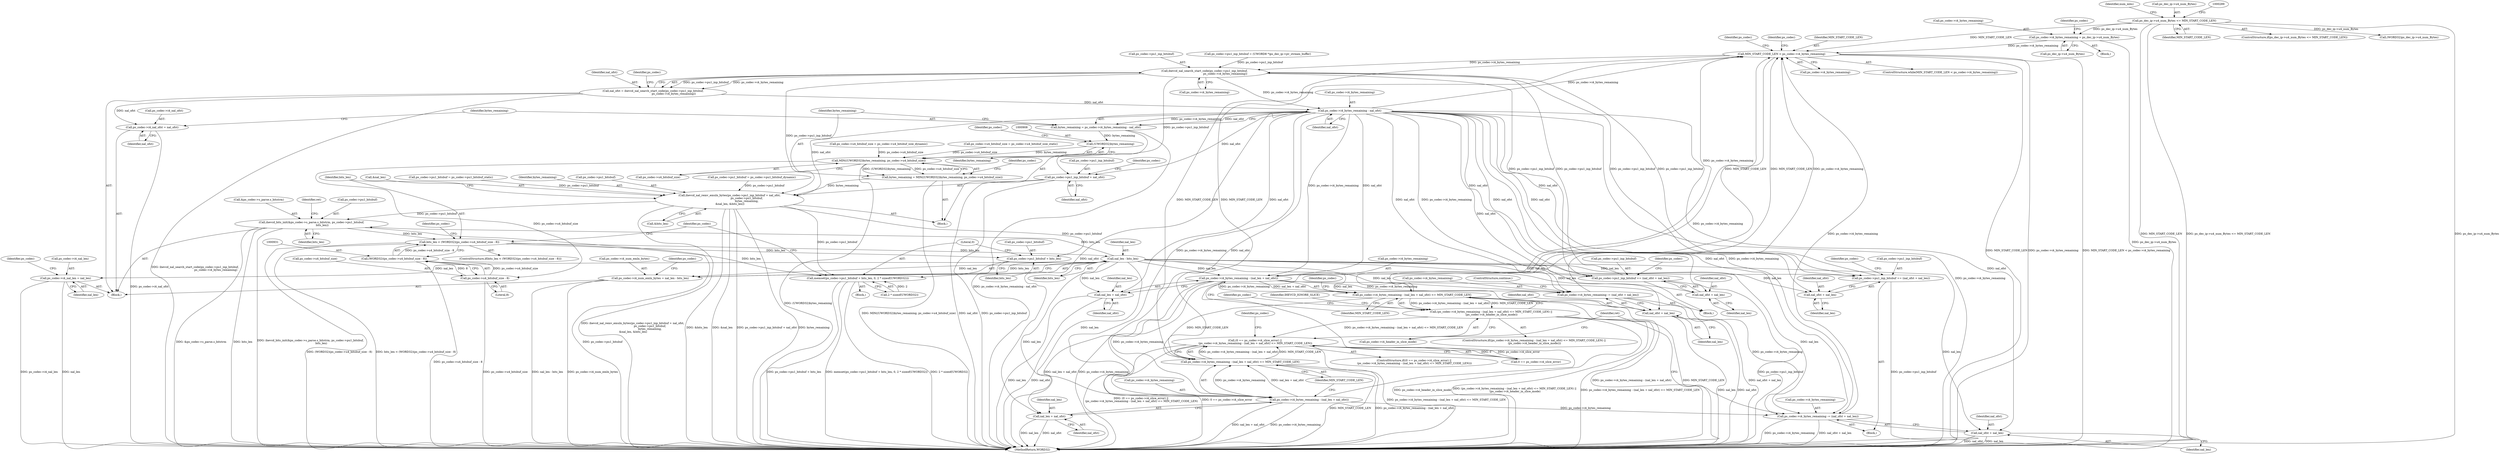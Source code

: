 digraph "0_Android_a33f6725d7e9f92330f995ce2dcf4faa33f6433f@API" {
"1000735" [label="(Call,ps_codec->i4_bytes_remaining = ps_dec_ip->u4_num_Bytes)"];
"1000280" [label="(Call,ps_dec_ip->u4_num_Bytes <= MIN_START_CODE_LEN)"];
"1000783" [label="(Call,MIN_START_CODE_LEN < ps_codec->i4_bytes_remaining)"];
"1000883" [label="(Call,ihevcd_nal_search_start_code(ps_codec->pu1_inp_bitsbuf,\n                                                ps_codec->i4_bytes_remaining))"];
"1000881" [label="(Call,nal_ofst = ihevcd_nal_search_start_code(ps_codec->pu1_inp_bitsbuf,\n                                                ps_codec->i4_bytes_remaining))"];
"1000890" [label="(Call,ps_codec->i4_nal_ofst = nal_ofst)"];
"1000899" [label="(Call,ps_codec->i4_bytes_remaining - nal_ofst)"];
"1000897" [label="(Call,bytes_remaining = ps_codec->i4_bytes_remaining - nal_ofst)"];
"1000907" [label="(Call,(UWORD32)bytes_remaining)"];
"1000906" [label="(Call,MIN((UWORD32)bytes_remaining, ps_codec->u4_bitsbuf_size))"];
"1000904" [label="(Call,bytes_remaining = MIN((UWORD32)bytes_remaining, ps_codec->u4_bitsbuf_size))"];
"1000913" [label="(Call,ihevcd_nal_remv_emuln_bytes(ps_codec->pu1_inp_bitsbuf + nal_ofst,\n                                        ps_codec->pu1_bitsbuf,\n                                        bytes_remaining,\n &nal_len, &bits_len))"];
"1000938" [label="(Call,memset(ps_codec->pu1_bitsbuf + bits_len, 0, 2 * sizeof(UWORD32)))"];
"1000939" [label="(Call,ps_codec->pu1_bitsbuf + bits_len)"];
"1000961" [label="(Call,ihevcd_bits_init(&ps_codec->s_parse.s_bitstrm, ps_codec->pu1_bitsbuf,\n                         bits_len))"];
"1000928" [label="(Call,bits_len < (WORD32)(ps_codec->u4_bitsbuf_size - 8))"];
"1000953" [label="(Call,nal_len - bits_len)"];
"1000949" [label="(Call,ps_codec->i4_num_emln_bytes = nal_len - bits_len)"];
"1000956" [label="(Call,ps_codec->i4_nal_len = nal_len)"];
"1000998" [label="(Call,ps_codec->i4_bytes_remaining - (nal_len + nal_ofst))"];
"1000997" [label="(Call,ps_codec->i4_bytes_remaining - (nal_len + nal_ofst) <= MIN_START_CODE_LEN)"];
"1000996" [label="(Call,(ps_codec->i4_bytes_remaining - (nal_len + nal_ofst) <= MIN_START_CODE_LEN) ||\n (ps_codec->i4_header_in_slice_mode))"];
"1001124" [label="(Call,(0 == ps_codec->i4_slice_error) ||\n (ps_codec->i4_bytes_remaining - (nal_len + nal_ofst) <= MIN_START_CODE_LEN))"];
"1001130" [label="(Call,ps_codec->i4_bytes_remaining - (nal_len + nal_ofst) <= MIN_START_CODE_LEN)"];
"1001100" [label="(Call,ps_codec->i4_bytes_remaining -= (nal_ofst + nal_len))"];
"1001131" [label="(Call,ps_codec->i4_bytes_remaining - (nal_len + nal_ofst))"];
"1001147" [label="(Call,ps_codec->i4_bytes_remaining -= (nal_ofst + nal_len))"];
"1001002" [label="(Call,nal_len + nal_ofst)"];
"1001093" [label="(Call,ps_codec->pu1_inp_bitsbuf += (nal_ofst + nal_len))"];
"1001097" [label="(Call,nal_ofst + nal_len)"];
"1001104" [label="(Call,nal_ofst + nal_len)"];
"1001135" [label="(Call,nal_len + nal_ofst)"];
"1001140" [label="(Call,ps_codec->pu1_inp_bitsbuf += (nal_ofst + nal_len))"];
"1001144" [label="(Call,nal_ofst + nal_len)"];
"1001151" [label="(Call,nal_ofst + nal_len)"];
"1000932" [label="(Call,ps_codec->u4_bitsbuf_size - 8)"];
"1000930" [label="(Call,(WORD32)(ps_codec->u4_bitsbuf_size - 8))"];
"1000914" [label="(Call,ps_codec->pu1_inp_bitsbuf + nal_ofst)"];
"1001093" [label="(Call,ps_codec->pu1_inp_bitsbuf += (nal_ofst + nal_len))"];
"1001138" [label="(Identifier,MIN_START_CODE_LEN)"];
"1000911" [label="(Identifier,ps_codec)"];
"1000936" [label="(Literal,8)"];
"1001140" [label="(Call,ps_codec->pu1_inp_bitsbuf += (nal_ofst + nal_len))"];
"1001003" [label="(Identifier,nal_len)"];
"1000961" [label="(Call,ihevcd_bits_init(&ps_codec->s_parse.s_bitstrm, ps_codec->pu1_bitsbuf,\n                         bits_len))"];
"1000916" [label="(Identifier,ps_codec)"];
"1000943" [label="(Identifier,bits_len)"];
"1000783" [label="(Call,MIN_START_CODE_LEN < ps_codec->i4_bytes_remaining)"];
"1000995" [label="(ControlStructure,if((ps_codec->i4_bytes_remaining - (nal_len + nal_ofst) <= MIN_START_CODE_LEN) ||\n (ps_codec->i4_header_in_slice_mode)))"];
"1001005" [label="(Identifier,MIN_START_CODE_LEN)"];
"1001149" [label="(Identifier,ps_codec)"];
"1001131" [label="(Call,ps_codec->i4_bytes_remaining - (nal_len + nal_ofst))"];
"1000900" [label="(Call,ps_codec->i4_bytes_remaining)"];
"1001145" [label="(Identifier,nal_ofst)"];
"1001144" [label="(Call,nal_ofst + nal_len)"];
"1001101" [label="(Call,ps_codec->i4_bytes_remaining)"];
"1001123" [label="(ControlStructure,if((0 == ps_codec->i4_slice_error) ||\n (ps_codec->i4_bytes_remaining - (nal_len + nal_ofst) <= MIN_START_CODE_LEN)))"];
"1000973" [label="(Identifier,ret)"];
"1000971" [label="(Identifier,bits_len)"];
"1001153" [label="(Identifier,nal_len)"];
"1000788" [label="(Block,)"];
"1000950" [label="(Call,ps_codec->i4_num_emln_bytes)"];
"1001100" [label="(Call,ps_codec->i4_bytes_remaining -= (nal_ofst + nal_len))"];
"1000739" [label="(Call,ps_dec_ip->u4_num_Bytes)"];
"1000284" [label="(Identifier,MIN_START_CODE_LEN)"];
"1000884" [label="(Call,ps_codec->pu1_inp_bitsbuf)"];
"1001124" [label="(Call,(0 == ps_codec->i4_slice_error) ||\n (ps_codec->i4_bytes_remaining - (nal_len + nal_ofst) <= MIN_START_CODE_LEN))"];
"1001107" [label="(ControlStructure,continue;)"];
"1000953" [label="(Call,nal_len - bits_len)"];
"1000736" [label="(Call,ps_codec->i4_bytes_remaining)"];
"1000785" [label="(Call,ps_codec->i4_bytes_remaining)"];
"1001094" [label="(Call,ps_codec->pu1_inp_bitsbuf)"];
"1000939" [label="(Call,ps_codec->pu1_bitsbuf + bits_len)"];
"1000968" [label="(Call,ps_codec->pu1_bitsbuf)"];
"1000891" [label="(Call,ps_codec->i4_nal_ofst)"];
"1000883" [label="(Call,ihevcd_nal_search_start_code(ps_codec->pu1_inp_bitsbuf,\n                                                ps_codec->i4_bytes_remaining))"];
"1000905" [label="(Identifier,bytes_remaining)"];
"1000933" [label="(Call,ps_codec->u4_bitsbuf_size)"];
"1001125" [label="(Call,0 == ps_codec->i4_slice_error)"];
"1001098" [label="(Identifier,nal_ofst)"];
"1000279" [label="(ControlStructure,if(ps_dec_ip->u4_num_Bytes <= MIN_START_CODE_LEN))"];
"1000919" [label="(Call,ps_codec->pu1_bitsbuf)"];
"1000851" [label="(Call,ps_codec->pu1_bitsbuf = ps_codec->pu1_bitsbuf_dynamic)"];
"1001148" [label="(Call,ps_codec->i4_bytes_remaining)"];
"1001142" [label="(Identifier,ps_codec)"];
"1000998" [label="(Call,ps_codec->i4_bytes_remaining - (nal_len + nal_ofst))"];
"1000742" [label="(Call,ps_codec->pu1_inp_bitsbuf = (UWORD8 *)ps_dec_ip->pv_stream_buffer)"];
"1000895" [label="(Block,)"];
"1001141" [label="(Call,ps_codec->pu1_inp_bitsbuf)"];
"1001147" [label="(Call,ps_codec->i4_bytes_remaining -= (nal_ofst + nal_len))"];
"1000874" [label="(Call,ps_codec->u4_bitsbuf_size = ps_codec->u4_bitsbuf_size_static)"];
"1000906" [label="(Call,MIN((UWORD32)bytes_remaining, ps_codec->u4_bitsbuf_size))"];
"1000784" [label="(Identifier,MIN_START_CODE_LEN)"];
"1000944" [label="(Literal,0)"];
"1000915" [label="(Call,ps_codec->pu1_inp_bitsbuf)"];
"1001156" [label="(Identifier,ret)"];
"1001014" [label="(Identifier,ps_codec)"];
"1001132" [label="(Call,ps_codec->i4_bytes_remaining)"];
"1000945" [label="(Call,2 * sizeof(UWORD32))"];
"1001002" [label="(Call,nal_len + nal_ofst)"];
"1001219" [label="(Identifier,ps_codec)"];
"1000882" [label="(Identifier,nal_ofst)"];
"1000941" [label="(Identifier,ps_codec)"];
"1001106" [label="(Identifier,nal_len)"];
"1001007" [label="(Identifier,ps_codec)"];
"1000920" [label="(Identifier,ps_codec)"];
"1000892" [label="(Identifier,ps_codec)"];
"1000929" [label="(Identifier,bits_len)"];
"1000928" [label="(Call,bits_len < (WORD32)(ps_codec->u4_bitsbuf_size - 8))"];
"1000957" [label="(Call,ps_codec->i4_nal_len)"];
"1000997" [label="(Call,ps_codec->i4_bytes_remaining - (nal_len + nal_ofst) <= MIN_START_CODE_LEN)"];
"1000925" [label="(Call,&bits_len)"];
"1000923" [label="(Call,&nal_len)"];
"1000324" [label="(Identifier,num_mbs)"];
"1000867" [label="(Call,ps_codec->pu1_bitsbuf = ps_codec->pu1_bitsbuf_static)"];
"1000927" [label="(ControlStructure,if(bits_len < (WORD32)(ps_codec->u4_bitsbuf_size - 8)))"];
"1001075" [label="(Identifier,IHEVCD_IGNORE_SLICE)"];
"1000918" [label="(Identifier,nal_ofst)"];
"1001130" [label="(Call,ps_codec->i4_bytes_remaining - (nal_len + nal_ofst) <= MIN_START_CODE_LEN)"];
"1001135" [label="(Call,nal_len + nal_ofst)"];
"1000288" [label="(Call,(WORD32)ps_dec_ip->u4_num_Bytes)"];
"1000914" [label="(Call,ps_codec->pu1_inp_bitsbuf + nal_ofst)"];
"1000897" [label="(Call,bytes_remaining = ps_codec->i4_bytes_remaining - nal_ofst)"];
"1001104" [label="(Call,nal_ofst + nal_len)"];
"1001906" [label="(MethodReturn,WORD32)"];
"1000958" [label="(Identifier,ps_codec)"];
"1001139" [label="(Block,)"];
"1001097" [label="(Call,nal_ofst + nal_len)"];
"1001152" [label="(Identifier,nal_ofst)"];
"1000899" [label="(Call,ps_codec->i4_bytes_remaining - nal_ofst)"];
"1000922" [label="(Identifier,bytes_remaining)"];
"1000904" [label="(Call,bytes_remaining = MIN((UWORD32)bytes_remaining, ps_codec->u4_bitsbuf_size))"];
"1001151" [label="(Call,nal_ofst + nal_len)"];
"1000782" [label="(ControlStructure,while(MIN_START_CODE_LEN < ps_codec->i4_bytes_remaining))"];
"1000909" [label="(Identifier,bytes_remaining)"];
"1000940" [label="(Call,ps_codec->pu1_bitsbuf)"];
"1000881" [label="(Call,nal_ofst = ihevcd_nal_search_start_code(ps_codec->pu1_inp_bitsbuf,\n                                                ps_codec->i4_bytes_remaining))"];
"1000960" [label="(Identifier,nal_len)"];
"1000955" [label="(Identifier,bits_len)"];
"1000887" [label="(Call,ps_codec->i4_bytes_remaining)"];
"1000903" [label="(Identifier,nal_ofst)"];
"1001146" [label="(Identifier,nal_len)"];
"1000280" [label="(Call,ps_dec_ip->u4_num_Bytes <= MIN_START_CODE_LEN)"];
"1000898" [label="(Identifier,bytes_remaining)"];
"1000858" [label="(Call,ps_codec->u4_bitsbuf_size = ps_codec->u4_bitsbuf_size_dynamic)"];
"1000996" [label="(Call,(ps_codec->i4_bytes_remaining - (nal_len + nal_ofst) <= MIN_START_CODE_LEN) ||\n (ps_codec->i4_header_in_slice_mode))"];
"1000965" [label="(Identifier,ps_codec)"];
"1000144" [label="(Block,)"];
"1000913" [label="(Call,ihevcd_nal_remv_emuln_bytes(ps_codec->pu1_inp_bitsbuf + nal_ofst,\n                                        ps_codec->pu1_bitsbuf,\n                                        bytes_remaining,\n &nal_len, &bits_len))"];
"1001004" [label="(Identifier,nal_ofst)"];
"1000890" [label="(Call,ps_codec->i4_nal_ofst = nal_ofst)"];
"1001102" [label="(Identifier,ps_codec)"];
"1001077" [label="(Block,)"];
"1000932" [label="(Call,ps_codec->u4_bitsbuf_size - 8)"];
"1001136" [label="(Identifier,nal_len)"];
"1000999" [label="(Call,ps_codec->i4_bytes_remaining)"];
"1001006" [label="(Call,ps_codec->i4_header_in_slice_mode)"];
"1000949" [label="(Call,ps_codec->i4_num_emln_bytes = nal_len - bits_len)"];
"1001137" [label="(Identifier,nal_ofst)"];
"1000954" [label="(Identifier,nal_len)"];
"1000956" [label="(Call,ps_codec->i4_nal_len = nal_len)"];
"1000930" [label="(Call,(WORD32)(ps_codec->u4_bitsbuf_size - 8))"];
"1001099" [label="(Identifier,nal_len)"];
"1000894" [label="(Identifier,nal_ofst)"];
"1000735" [label="(Call,ps_codec->i4_bytes_remaining = ps_dec_ip->u4_num_Bytes)"];
"1000962" [label="(Call,&ps_codec->s_parse.s_bitstrm)"];
"1000938" [label="(Call,memset(ps_codec->pu1_bitsbuf + bits_len, 0, 2 * sizeof(UWORD32)))"];
"1000951" [label="(Identifier,ps_codec)"];
"1000281" [label="(Call,ps_dec_ip->u4_num_Bytes)"];
"1000794" [label="(Identifier,ps_codec)"];
"1001105" [label="(Identifier,nal_ofst)"];
"1000910" [label="(Call,ps_codec->u4_bitsbuf_size)"];
"1000937" [label="(Block,)"];
"1000744" [label="(Identifier,ps_codec)"];
"1000907" [label="(Call,(UWORD32)bytes_remaining)"];
"1000735" -> "1000144"  [label="AST: "];
"1000735" -> "1000739"  [label="CFG: "];
"1000736" -> "1000735"  [label="AST: "];
"1000739" -> "1000735"  [label="AST: "];
"1000744" -> "1000735"  [label="CFG: "];
"1000735" -> "1001906"  [label="DDG: ps_dec_ip->u4_num_Bytes"];
"1000280" -> "1000735"  [label="DDG: ps_dec_ip->u4_num_Bytes"];
"1000735" -> "1000783"  [label="DDG: ps_codec->i4_bytes_remaining"];
"1000280" -> "1000279"  [label="AST: "];
"1000280" -> "1000284"  [label="CFG: "];
"1000281" -> "1000280"  [label="AST: "];
"1000284" -> "1000280"  [label="AST: "];
"1000289" -> "1000280"  [label="CFG: "];
"1000324" -> "1000280"  [label="CFG: "];
"1000280" -> "1001906"  [label="DDG: MIN_START_CODE_LEN"];
"1000280" -> "1001906"  [label="DDG: ps_dec_ip->u4_num_Bytes <= MIN_START_CODE_LEN"];
"1000280" -> "1001906"  [label="DDG: ps_dec_ip->u4_num_Bytes"];
"1000280" -> "1000288"  [label="DDG: ps_dec_ip->u4_num_Bytes"];
"1000280" -> "1000783"  [label="DDG: MIN_START_CODE_LEN"];
"1000783" -> "1000782"  [label="AST: "];
"1000783" -> "1000785"  [label="CFG: "];
"1000784" -> "1000783"  [label="AST: "];
"1000785" -> "1000783"  [label="AST: "];
"1000794" -> "1000783"  [label="CFG: "];
"1001219" -> "1000783"  [label="CFG: "];
"1000783" -> "1001906"  [label="DDG: ps_codec->i4_bytes_remaining"];
"1000783" -> "1001906"  [label="DDG: MIN_START_CODE_LEN < ps_codec->i4_bytes_remaining"];
"1000783" -> "1001906"  [label="DDG: MIN_START_CODE_LEN"];
"1001130" -> "1000783"  [label="DDG: MIN_START_CODE_LEN"];
"1000997" -> "1000783"  [label="DDG: MIN_START_CODE_LEN"];
"1001147" -> "1000783"  [label="DDG: ps_codec->i4_bytes_remaining"];
"1000998" -> "1000783"  [label="DDG: ps_codec->i4_bytes_remaining"];
"1000899" -> "1000783"  [label="DDG: ps_codec->i4_bytes_remaining"];
"1001131" -> "1000783"  [label="DDG: ps_codec->i4_bytes_remaining"];
"1001100" -> "1000783"  [label="DDG: ps_codec->i4_bytes_remaining"];
"1000783" -> "1000883"  [label="DDG: ps_codec->i4_bytes_remaining"];
"1000783" -> "1000997"  [label="DDG: MIN_START_CODE_LEN"];
"1000783" -> "1001130"  [label="DDG: MIN_START_CODE_LEN"];
"1000883" -> "1000881"  [label="AST: "];
"1000883" -> "1000887"  [label="CFG: "];
"1000884" -> "1000883"  [label="AST: "];
"1000887" -> "1000883"  [label="AST: "];
"1000881" -> "1000883"  [label="CFG: "];
"1000883" -> "1000881"  [label="DDG: ps_codec->pu1_inp_bitsbuf"];
"1000883" -> "1000881"  [label="DDG: ps_codec->i4_bytes_remaining"];
"1001093" -> "1000883"  [label="DDG: ps_codec->pu1_inp_bitsbuf"];
"1000742" -> "1000883"  [label="DDG: ps_codec->pu1_inp_bitsbuf"];
"1001140" -> "1000883"  [label="DDG: ps_codec->pu1_inp_bitsbuf"];
"1000883" -> "1000899"  [label="DDG: ps_codec->i4_bytes_remaining"];
"1000883" -> "1000913"  [label="DDG: ps_codec->pu1_inp_bitsbuf"];
"1000883" -> "1000914"  [label="DDG: ps_codec->pu1_inp_bitsbuf"];
"1000883" -> "1001093"  [label="DDG: ps_codec->pu1_inp_bitsbuf"];
"1000883" -> "1001140"  [label="DDG: ps_codec->pu1_inp_bitsbuf"];
"1000881" -> "1000788"  [label="AST: "];
"1000882" -> "1000881"  [label="AST: "];
"1000892" -> "1000881"  [label="CFG: "];
"1000881" -> "1001906"  [label="DDG: ihevcd_nal_search_start_code(ps_codec->pu1_inp_bitsbuf,\n                                                ps_codec->i4_bytes_remaining)"];
"1000881" -> "1000890"  [label="DDG: nal_ofst"];
"1000881" -> "1000899"  [label="DDG: nal_ofst"];
"1000890" -> "1000788"  [label="AST: "];
"1000890" -> "1000894"  [label="CFG: "];
"1000891" -> "1000890"  [label="AST: "];
"1000894" -> "1000890"  [label="AST: "];
"1000898" -> "1000890"  [label="CFG: "];
"1000890" -> "1001906"  [label="DDG: ps_codec->i4_nal_ofst"];
"1000899" -> "1000897"  [label="AST: "];
"1000899" -> "1000903"  [label="CFG: "];
"1000900" -> "1000899"  [label="AST: "];
"1000903" -> "1000899"  [label="AST: "];
"1000897" -> "1000899"  [label="CFG: "];
"1000899" -> "1001906"  [label="DDG: ps_codec->i4_bytes_remaining"];
"1000899" -> "1000897"  [label="DDG: ps_codec->i4_bytes_remaining"];
"1000899" -> "1000897"  [label="DDG: nal_ofst"];
"1000899" -> "1000913"  [label="DDG: nal_ofst"];
"1000899" -> "1000914"  [label="DDG: nal_ofst"];
"1000899" -> "1000998"  [label="DDG: ps_codec->i4_bytes_remaining"];
"1000899" -> "1000998"  [label="DDG: nal_ofst"];
"1000899" -> "1001002"  [label="DDG: nal_ofst"];
"1000899" -> "1001093"  [label="DDG: nal_ofst"];
"1000899" -> "1001097"  [label="DDG: nal_ofst"];
"1000899" -> "1001100"  [label="DDG: nal_ofst"];
"1000899" -> "1001100"  [label="DDG: ps_codec->i4_bytes_remaining"];
"1000899" -> "1001104"  [label="DDG: nal_ofst"];
"1000899" -> "1001131"  [label="DDG: ps_codec->i4_bytes_remaining"];
"1000899" -> "1001131"  [label="DDG: nal_ofst"];
"1000899" -> "1001135"  [label="DDG: nal_ofst"];
"1000899" -> "1001140"  [label="DDG: nal_ofst"];
"1000899" -> "1001144"  [label="DDG: nal_ofst"];
"1000899" -> "1001147"  [label="DDG: nal_ofst"];
"1000899" -> "1001147"  [label="DDG: ps_codec->i4_bytes_remaining"];
"1000899" -> "1001151"  [label="DDG: nal_ofst"];
"1000897" -> "1000895"  [label="AST: "];
"1000898" -> "1000897"  [label="AST: "];
"1000905" -> "1000897"  [label="CFG: "];
"1000897" -> "1001906"  [label="DDG: ps_codec->i4_bytes_remaining - nal_ofst"];
"1000897" -> "1000907"  [label="DDG: bytes_remaining"];
"1000907" -> "1000906"  [label="AST: "];
"1000907" -> "1000909"  [label="CFG: "];
"1000908" -> "1000907"  [label="AST: "];
"1000909" -> "1000907"  [label="AST: "];
"1000911" -> "1000907"  [label="CFG: "];
"1000907" -> "1000906"  [label="DDG: bytes_remaining"];
"1000906" -> "1000904"  [label="AST: "];
"1000906" -> "1000910"  [label="CFG: "];
"1000910" -> "1000906"  [label="AST: "];
"1000904" -> "1000906"  [label="CFG: "];
"1000906" -> "1001906"  [label="DDG: (UWORD32)bytes_remaining"];
"1000906" -> "1000904"  [label="DDG: (UWORD32)bytes_remaining"];
"1000906" -> "1000904"  [label="DDG: ps_codec->u4_bitsbuf_size"];
"1000858" -> "1000906"  [label="DDG: ps_codec->u4_bitsbuf_size"];
"1000874" -> "1000906"  [label="DDG: ps_codec->u4_bitsbuf_size"];
"1000906" -> "1000932"  [label="DDG: ps_codec->u4_bitsbuf_size"];
"1000904" -> "1000895"  [label="AST: "];
"1000905" -> "1000904"  [label="AST: "];
"1000916" -> "1000904"  [label="CFG: "];
"1000904" -> "1001906"  [label="DDG: MIN((UWORD32)bytes_remaining, ps_codec->u4_bitsbuf_size)"];
"1000904" -> "1000913"  [label="DDG: bytes_remaining"];
"1000913" -> "1000895"  [label="AST: "];
"1000913" -> "1000925"  [label="CFG: "];
"1000914" -> "1000913"  [label="AST: "];
"1000919" -> "1000913"  [label="AST: "];
"1000922" -> "1000913"  [label="AST: "];
"1000923" -> "1000913"  [label="AST: "];
"1000925" -> "1000913"  [label="AST: "];
"1000929" -> "1000913"  [label="CFG: "];
"1000913" -> "1001906"  [label="DDG: &bits_len"];
"1000913" -> "1001906"  [label="DDG: &nal_len"];
"1000913" -> "1001906"  [label="DDG: ps_codec->pu1_inp_bitsbuf + nal_ofst"];
"1000913" -> "1001906"  [label="DDG: bytes_remaining"];
"1000913" -> "1001906"  [label="DDG: ihevcd_nal_remv_emuln_bytes(ps_codec->pu1_inp_bitsbuf + nal_ofst,\n                                        ps_codec->pu1_bitsbuf,\n                                        bytes_remaining,\n &nal_len, &bits_len)"];
"1000851" -> "1000913"  [label="DDG: ps_codec->pu1_bitsbuf"];
"1000867" -> "1000913"  [label="DDG: ps_codec->pu1_bitsbuf"];
"1000913" -> "1000938"  [label="DDG: ps_codec->pu1_bitsbuf"];
"1000913" -> "1000939"  [label="DDG: ps_codec->pu1_bitsbuf"];
"1000913" -> "1000961"  [label="DDG: ps_codec->pu1_bitsbuf"];
"1000938" -> "1000937"  [label="AST: "];
"1000938" -> "1000945"  [label="CFG: "];
"1000939" -> "1000938"  [label="AST: "];
"1000944" -> "1000938"  [label="AST: "];
"1000945" -> "1000938"  [label="AST: "];
"1000951" -> "1000938"  [label="CFG: "];
"1000938" -> "1001906"  [label="DDG: ps_codec->pu1_bitsbuf + bits_len"];
"1000938" -> "1001906"  [label="DDG: memset(ps_codec->pu1_bitsbuf + bits_len, 0, 2 * sizeof(UWORD32))"];
"1000938" -> "1001906"  [label="DDG: 2 * sizeof(UWORD32)"];
"1000928" -> "1000938"  [label="DDG: bits_len"];
"1000945" -> "1000938"  [label="DDG: 2"];
"1000939" -> "1000943"  [label="CFG: "];
"1000940" -> "1000939"  [label="AST: "];
"1000943" -> "1000939"  [label="AST: "];
"1000944" -> "1000939"  [label="CFG: "];
"1000928" -> "1000939"  [label="DDG: bits_len"];
"1000961" -> "1000788"  [label="AST: "];
"1000961" -> "1000971"  [label="CFG: "];
"1000962" -> "1000961"  [label="AST: "];
"1000968" -> "1000961"  [label="AST: "];
"1000971" -> "1000961"  [label="AST: "];
"1000973" -> "1000961"  [label="CFG: "];
"1000961" -> "1001906"  [label="DDG: &ps_codec->s_parse.s_bitstrm"];
"1000961" -> "1001906"  [label="DDG: bits_len"];
"1000961" -> "1001906"  [label="DDG: ihevcd_bits_init(&ps_codec->s_parse.s_bitstrm, ps_codec->pu1_bitsbuf,\n                         bits_len)"];
"1000961" -> "1001906"  [label="DDG: ps_codec->pu1_bitsbuf"];
"1000961" -> "1000928"  [label="DDG: bits_len"];
"1000953" -> "1000961"  [label="DDG: bits_len"];
"1000928" -> "1000927"  [label="AST: "];
"1000928" -> "1000930"  [label="CFG: "];
"1000929" -> "1000928"  [label="AST: "];
"1000930" -> "1000928"  [label="AST: "];
"1000941" -> "1000928"  [label="CFG: "];
"1000951" -> "1000928"  [label="CFG: "];
"1000928" -> "1001906"  [label="DDG: (WORD32)(ps_codec->u4_bitsbuf_size - 8)"];
"1000928" -> "1001906"  [label="DDG: bits_len < (WORD32)(ps_codec->u4_bitsbuf_size - 8)"];
"1000930" -> "1000928"  [label="DDG: ps_codec->u4_bitsbuf_size - 8"];
"1000928" -> "1000953"  [label="DDG: bits_len"];
"1000953" -> "1000949"  [label="AST: "];
"1000953" -> "1000955"  [label="CFG: "];
"1000954" -> "1000953"  [label="AST: "];
"1000955" -> "1000953"  [label="AST: "];
"1000949" -> "1000953"  [label="CFG: "];
"1000953" -> "1000949"  [label="DDG: nal_len"];
"1000953" -> "1000949"  [label="DDG: bits_len"];
"1000953" -> "1000956"  [label="DDG: nal_len"];
"1000953" -> "1000998"  [label="DDG: nal_len"];
"1000953" -> "1001002"  [label="DDG: nal_len"];
"1000953" -> "1001093"  [label="DDG: nal_len"];
"1000953" -> "1001097"  [label="DDG: nal_len"];
"1000953" -> "1001100"  [label="DDG: nal_len"];
"1000953" -> "1001104"  [label="DDG: nal_len"];
"1000953" -> "1001131"  [label="DDG: nal_len"];
"1000953" -> "1001135"  [label="DDG: nal_len"];
"1000953" -> "1001140"  [label="DDG: nal_len"];
"1000953" -> "1001144"  [label="DDG: nal_len"];
"1000953" -> "1001147"  [label="DDG: nal_len"];
"1000953" -> "1001151"  [label="DDG: nal_len"];
"1000949" -> "1000788"  [label="AST: "];
"1000950" -> "1000949"  [label="AST: "];
"1000958" -> "1000949"  [label="CFG: "];
"1000949" -> "1001906"  [label="DDG: nal_len - bits_len"];
"1000949" -> "1001906"  [label="DDG: ps_codec->i4_num_emln_bytes"];
"1000956" -> "1000788"  [label="AST: "];
"1000956" -> "1000960"  [label="CFG: "];
"1000957" -> "1000956"  [label="AST: "];
"1000960" -> "1000956"  [label="AST: "];
"1000965" -> "1000956"  [label="CFG: "];
"1000956" -> "1001906"  [label="DDG: ps_codec->i4_nal_len"];
"1000956" -> "1001906"  [label="DDG: nal_len"];
"1000998" -> "1000997"  [label="AST: "];
"1000998" -> "1001002"  [label="CFG: "];
"1000999" -> "1000998"  [label="AST: "];
"1001002" -> "1000998"  [label="AST: "];
"1001005" -> "1000998"  [label="CFG: "];
"1000998" -> "1001906"  [label="DDG: ps_codec->i4_bytes_remaining"];
"1000998" -> "1001906"  [label="DDG: nal_len + nal_ofst"];
"1000998" -> "1000997"  [label="DDG: ps_codec->i4_bytes_remaining"];
"1000998" -> "1000997"  [label="DDG: nal_len + nal_ofst"];
"1000998" -> "1001100"  [label="DDG: ps_codec->i4_bytes_remaining"];
"1000998" -> "1001131"  [label="DDG: ps_codec->i4_bytes_remaining"];
"1000998" -> "1001147"  [label="DDG: ps_codec->i4_bytes_remaining"];
"1000997" -> "1000996"  [label="AST: "];
"1000997" -> "1001005"  [label="CFG: "];
"1001005" -> "1000997"  [label="AST: "];
"1001007" -> "1000997"  [label="CFG: "];
"1000996" -> "1000997"  [label="CFG: "];
"1000997" -> "1001906"  [label="DDG: ps_codec->i4_bytes_remaining - (nal_len + nal_ofst)"];
"1000997" -> "1001906"  [label="DDG: MIN_START_CODE_LEN"];
"1000997" -> "1000996"  [label="DDG: ps_codec->i4_bytes_remaining - (nal_len + nal_ofst)"];
"1000997" -> "1000996"  [label="DDG: MIN_START_CODE_LEN"];
"1000997" -> "1001130"  [label="DDG: MIN_START_CODE_LEN"];
"1000996" -> "1000995"  [label="AST: "];
"1000996" -> "1001006"  [label="CFG: "];
"1001006" -> "1000996"  [label="AST: "];
"1001014" -> "1000996"  [label="CFG: "];
"1001075" -> "1000996"  [label="CFG: "];
"1000996" -> "1001906"  [label="DDG: (ps_codec->i4_bytes_remaining - (nal_len + nal_ofst) <= MIN_START_CODE_LEN) ||\n (ps_codec->i4_header_in_slice_mode)"];
"1000996" -> "1001906"  [label="DDG: ps_codec->i4_bytes_remaining - (nal_len + nal_ofst) <= MIN_START_CODE_LEN"];
"1000996" -> "1001906"  [label="DDG: ps_codec->i4_header_in_slice_mode"];
"1000996" -> "1001124"  [label="DDG: ps_codec->i4_bytes_remaining - (nal_len + nal_ofst) <= MIN_START_CODE_LEN"];
"1001124" -> "1001123"  [label="AST: "];
"1001124" -> "1001125"  [label="CFG: "];
"1001124" -> "1001130"  [label="CFG: "];
"1001125" -> "1001124"  [label="AST: "];
"1001130" -> "1001124"  [label="AST: "];
"1001142" -> "1001124"  [label="CFG: "];
"1001156" -> "1001124"  [label="CFG: "];
"1001124" -> "1001906"  [label="DDG: ps_codec->i4_bytes_remaining - (nal_len + nal_ofst) <= MIN_START_CODE_LEN"];
"1001124" -> "1001906"  [label="DDG: (0 == ps_codec->i4_slice_error) ||\n (ps_codec->i4_bytes_remaining - (nal_len + nal_ofst) <= MIN_START_CODE_LEN)"];
"1001124" -> "1001906"  [label="DDG: 0 == ps_codec->i4_slice_error"];
"1001125" -> "1001124"  [label="DDG: 0"];
"1001125" -> "1001124"  [label="DDG: ps_codec->i4_slice_error"];
"1001130" -> "1001124"  [label="DDG: ps_codec->i4_bytes_remaining - (nal_len + nal_ofst)"];
"1001130" -> "1001124"  [label="DDG: MIN_START_CODE_LEN"];
"1001130" -> "1001138"  [label="CFG: "];
"1001131" -> "1001130"  [label="AST: "];
"1001138" -> "1001130"  [label="AST: "];
"1001130" -> "1001906"  [label="DDG: MIN_START_CODE_LEN"];
"1001130" -> "1001906"  [label="DDG: ps_codec->i4_bytes_remaining - (nal_len + nal_ofst)"];
"1001131" -> "1001130"  [label="DDG: ps_codec->i4_bytes_remaining"];
"1001131" -> "1001130"  [label="DDG: nal_len + nal_ofst"];
"1001100" -> "1001077"  [label="AST: "];
"1001100" -> "1001104"  [label="CFG: "];
"1001101" -> "1001100"  [label="AST: "];
"1001104" -> "1001100"  [label="AST: "];
"1001107" -> "1001100"  [label="CFG: "];
"1001100" -> "1001906"  [label="DDG: nal_ofst + nal_len"];
"1001131" -> "1001135"  [label="CFG: "];
"1001132" -> "1001131"  [label="AST: "];
"1001135" -> "1001131"  [label="AST: "];
"1001138" -> "1001131"  [label="CFG: "];
"1001131" -> "1001906"  [label="DDG: nal_len + nal_ofst"];
"1001131" -> "1001906"  [label="DDG: ps_codec->i4_bytes_remaining"];
"1001131" -> "1001147"  [label="DDG: ps_codec->i4_bytes_remaining"];
"1001147" -> "1001139"  [label="AST: "];
"1001147" -> "1001151"  [label="CFG: "];
"1001148" -> "1001147"  [label="AST: "];
"1001151" -> "1001147"  [label="AST: "];
"1001156" -> "1001147"  [label="CFG: "];
"1001147" -> "1001906"  [label="DDG: nal_ofst + nal_len"];
"1001147" -> "1001906"  [label="DDG: ps_codec->i4_bytes_remaining"];
"1001002" -> "1001004"  [label="CFG: "];
"1001003" -> "1001002"  [label="AST: "];
"1001004" -> "1001002"  [label="AST: "];
"1001002" -> "1001906"  [label="DDG: nal_len"];
"1001002" -> "1001906"  [label="DDG: nal_ofst"];
"1001093" -> "1001077"  [label="AST: "];
"1001093" -> "1001097"  [label="CFG: "];
"1001094" -> "1001093"  [label="AST: "];
"1001097" -> "1001093"  [label="AST: "];
"1001102" -> "1001093"  [label="CFG: "];
"1001093" -> "1001906"  [label="DDG: ps_codec->pu1_inp_bitsbuf"];
"1001097" -> "1001099"  [label="CFG: "];
"1001098" -> "1001097"  [label="AST: "];
"1001099" -> "1001097"  [label="AST: "];
"1001104" -> "1001106"  [label="CFG: "];
"1001105" -> "1001104"  [label="AST: "];
"1001106" -> "1001104"  [label="AST: "];
"1001104" -> "1001906"  [label="DDG: nal_ofst"];
"1001104" -> "1001906"  [label="DDG: nal_len"];
"1001135" -> "1001137"  [label="CFG: "];
"1001136" -> "1001135"  [label="AST: "];
"1001137" -> "1001135"  [label="AST: "];
"1001135" -> "1001906"  [label="DDG: nal_ofst"];
"1001135" -> "1001906"  [label="DDG: nal_len"];
"1001140" -> "1001139"  [label="AST: "];
"1001140" -> "1001144"  [label="CFG: "];
"1001141" -> "1001140"  [label="AST: "];
"1001144" -> "1001140"  [label="AST: "];
"1001149" -> "1001140"  [label="CFG: "];
"1001140" -> "1001906"  [label="DDG: ps_codec->pu1_inp_bitsbuf"];
"1001144" -> "1001146"  [label="CFG: "];
"1001145" -> "1001144"  [label="AST: "];
"1001146" -> "1001144"  [label="AST: "];
"1001151" -> "1001153"  [label="CFG: "];
"1001152" -> "1001151"  [label="AST: "];
"1001153" -> "1001151"  [label="AST: "];
"1001151" -> "1001906"  [label="DDG: nal_ofst"];
"1001151" -> "1001906"  [label="DDG: nal_len"];
"1000932" -> "1000930"  [label="AST: "];
"1000932" -> "1000936"  [label="CFG: "];
"1000933" -> "1000932"  [label="AST: "];
"1000936" -> "1000932"  [label="AST: "];
"1000930" -> "1000932"  [label="CFG: "];
"1000932" -> "1001906"  [label="DDG: ps_codec->u4_bitsbuf_size"];
"1000932" -> "1000930"  [label="DDG: ps_codec->u4_bitsbuf_size"];
"1000932" -> "1000930"  [label="DDG: 8"];
"1000931" -> "1000930"  [label="AST: "];
"1000930" -> "1001906"  [label="DDG: ps_codec->u4_bitsbuf_size - 8"];
"1000914" -> "1000918"  [label="CFG: "];
"1000915" -> "1000914"  [label="AST: "];
"1000918" -> "1000914"  [label="AST: "];
"1000920" -> "1000914"  [label="CFG: "];
"1000914" -> "1001906"  [label="DDG: nal_ofst"];
"1000914" -> "1001906"  [label="DDG: ps_codec->pu1_inp_bitsbuf"];
}

